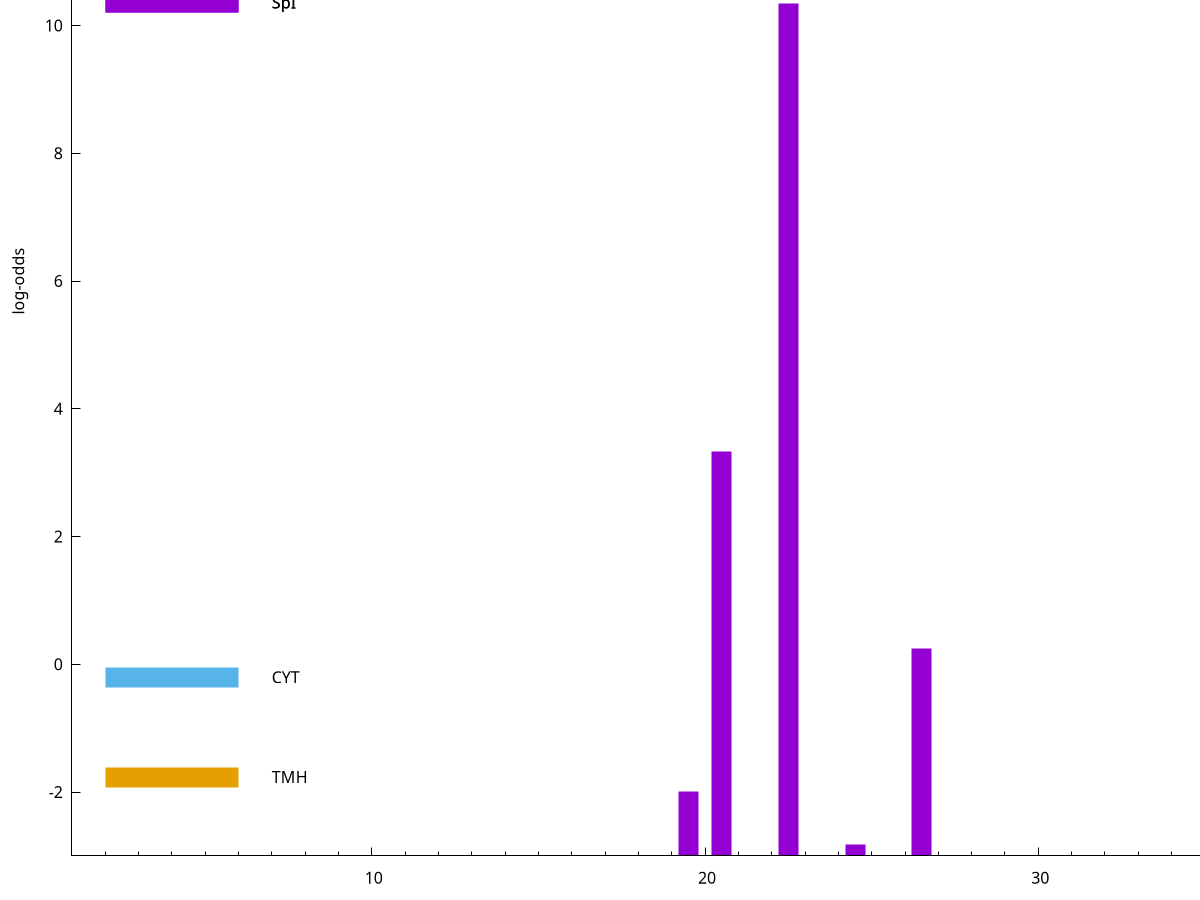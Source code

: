 set title "LipoP predictions for SRR5666505.gff"
set size 2., 1.4
set xrange [1:70] 
set mxtics 10
set yrange [-3:15]
set y2range [0:18]
set ylabel "log-odds"
set term postscript eps color solid "Helvetica" 30
set output "SRR5666505.gff12.eps"
set arrow from 2,10.3634 to 6,10.3634 nohead lt 1 lw 20
set label "SpI" at 7,10.3634
set arrow from 2,-0.200913 to 6,-0.200913 nohead lt 3 lw 20
set label "CYT" at 7,-0.200913
set arrow from 2,-1.7647 to 6,-1.7647 nohead lt 4 lw 20
set label "TMH" at 7,-1.7647
set arrow from 2,10.3634 to 6,10.3634 nohead lt 1 lw 20
set label "SpI" at 7,10.3634
# NOTE: The scores below are the log-odds scores with the threshold
# NOTE: subtracted (a hack to make gnuplot make the histogram all
# NOTE: look nice).
plot "-" axes x1y2 title "" with impulses lt 1 lw 20
22.500000 13.350500
20.500000 6.326750
26.500000 3.247086
19.500000 1.014200
24.500000 0.185030
e
exit
